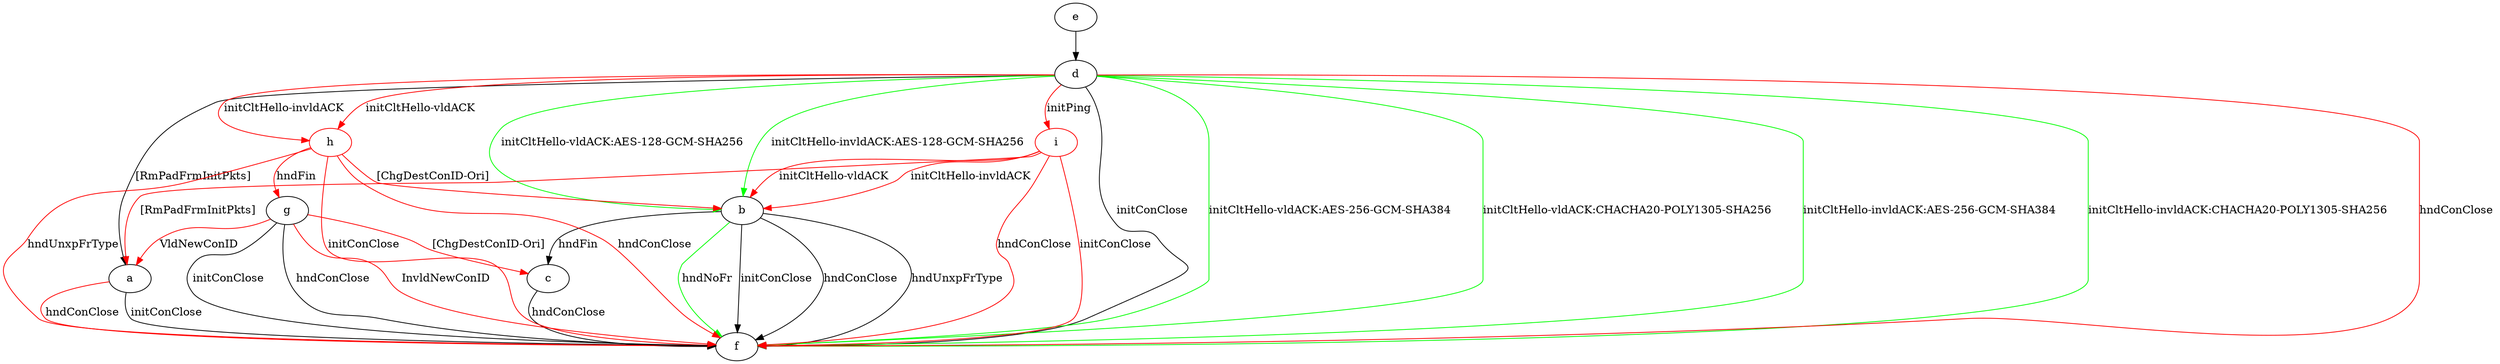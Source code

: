 digraph "" {
	a -> f	[key=0,
		label="initConClose "];
	a -> f	[key=1,
		color=red,
		label="hndConClose "];
	b -> c	[key=0,
		label="hndFin "];
	b -> f	[key=0,
		label="initConClose "];
	b -> f	[key=1,
		label="hndConClose "];
	b -> f	[key=2,
		label="hndUnxpFrType "];
	b -> f	[key=3,
		color=green,
		label="hndNoFr "];
	c -> f	[key=0,
		label="hndConClose "];
	d -> a	[key=0,
		label="[RmPadFrmInitPkts] "];
	d -> b	[key=0,
		color=green,
		label="initCltHello-vldACK:AES-128-GCM-SHA256 "];
	d -> b	[key=1,
		color=green,
		label="initCltHello-invldACK:AES-128-GCM-SHA256 "];
	d -> f	[key=0,
		label="initConClose "];
	d -> f	[key=1,
		color=green,
		label="initCltHello-vldACK:AES-256-GCM-SHA384 "];
	d -> f	[key=2,
		color=green,
		label="initCltHello-vldACK:CHACHA20-POLY1305-SHA256 "];
	d -> f	[key=3,
		color=green,
		label="initCltHello-invldACK:AES-256-GCM-SHA384 "];
	d -> f	[key=4,
		color=green,
		label="initCltHello-invldACK:CHACHA20-POLY1305-SHA256 "];
	d -> f	[key=5,
		color=red,
		label="hndConClose "];
	h	[color=red];
	d -> h	[key=0,
		color=red,
		label="initCltHello-vldACK "];
	d -> h	[key=1,
		color=red,
		label="initCltHello-invldACK "];
	i	[color=red];
	d -> i	[key=0,
		color=red,
		label="initPing "];
	e -> d	[key=0];
	g -> a	[key=0,
		color=red,
		label="VldNewConID "];
	g -> c	[key=0,
		color=red,
		label="[ChgDestConID-Ori] "];
	g -> f	[key=0,
		label="initConClose "];
	g -> f	[key=1,
		label="hndConClose "];
	g -> f	[key=2,
		color=red,
		label="InvldNewConID "];
	h -> b	[key=0,
		color=red,
		label="[ChgDestConID-Ori] "];
	h -> f	[key=0,
		color=red,
		label="initConClose "];
	h -> f	[key=1,
		color=red,
		label="hndConClose "];
	h -> f	[key=2,
		color=red,
		label="hndUnxpFrType "];
	h -> g	[key=0,
		color=red,
		label="hndFin "];
	i -> a	[key=0,
		color=red,
		label="[RmPadFrmInitPkts] "];
	i -> b	[key=0,
		color=red,
		label="initCltHello-vldACK "];
	i -> b	[key=1,
		color=red,
		label="initCltHello-invldACK "];
	i -> f	[key=0,
		color=red,
		label="initConClose "];
	i -> f	[key=1,
		color=red,
		label="hndConClose "];
}

